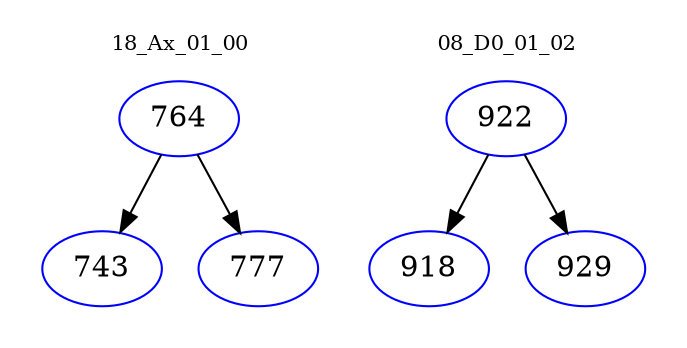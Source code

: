 digraph{
subgraph cluster_0 {
color = white
label = "18_Ax_01_00";
fontsize=10;
T0_764 [label="764", color="blue"]
T0_764 -> T0_743 [color="black"]
T0_743 [label="743", color="blue"]
T0_764 -> T0_777 [color="black"]
T0_777 [label="777", color="blue"]
}
subgraph cluster_1 {
color = white
label = "08_D0_01_02";
fontsize=10;
T1_922 [label="922", color="blue"]
T1_922 -> T1_918 [color="black"]
T1_918 [label="918", color="blue"]
T1_922 -> T1_929 [color="black"]
T1_929 [label="929", color="blue"]
}
}
